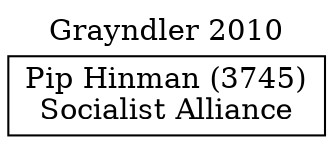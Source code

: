 // House preference flow
digraph "Pip Hinman (3745)_Grayndler_2010" {
	graph [label="Grayndler 2010" labelloc=t mclimit=10]
	node [shape=box]
	"Pip Hinman (3745)" [label="Pip Hinman (3745)
Socialist Alliance"]
}
